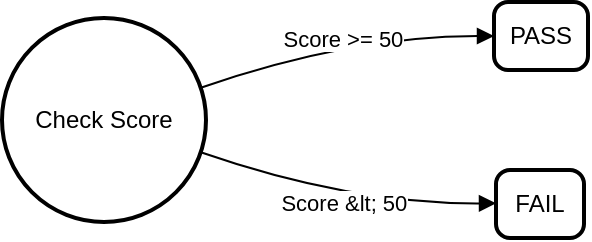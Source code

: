 <mxfile version="24.7.12">
  <diagram name="หน้า-1" id="FJQS4LTK9xQ18MZQQFOn">
    <mxGraphModel>
      <root>
        <mxCell id="0" />
        <mxCell id="1" parent="0" />
        <mxCell id="2" value="Check Score" style="ellipse;aspect=fixed;strokeWidth=2;whiteSpace=wrap;" vertex="1" parent="1">
          <mxGeometry y="8" width="102" height="102" as="geometry" />
        </mxCell>
        <mxCell id="3" value="PASS" style="rounded=1;absoluteArcSize=1;arcSize=14;whiteSpace=wrap;strokeWidth=2;" vertex="1" parent="1">
          <mxGeometry x="246" width="47" height="34" as="geometry" />
        </mxCell>
        <mxCell id="4" value="FAIL" style="rounded=1;absoluteArcSize=1;arcSize=14;whiteSpace=wrap;strokeWidth=2;" vertex="1" parent="1">
          <mxGeometry x="247" y="84" width="44" height="34" as="geometry" />
        </mxCell>
        <mxCell id="5" value="Score &gt;= 50" style="curved=1;startArrow=none;endArrow=block;exitX=1;exitY=0.33;entryX=0;entryY=0.5;" edge="1" parent="1" source="2" target="3">
          <mxGeometry relative="1" as="geometry">
            <Array as="points">
              <mxPoint x="174" y="17" />
            </Array>
          </mxGeometry>
        </mxCell>
        <mxCell id="6" value="Score &amp;lt; 50" style="curved=1;startArrow=none;endArrow=block;exitX=1;exitY=0.67;entryX=0.01;entryY=0.49;" edge="1" parent="1" source="2" target="4">
          <mxGeometry relative="1" as="geometry">
            <Array as="points">
              <mxPoint x="174" y="101" />
            </Array>
          </mxGeometry>
        </mxCell>
      </root>
    </mxGraphModel>
  </diagram>
</mxfile>
